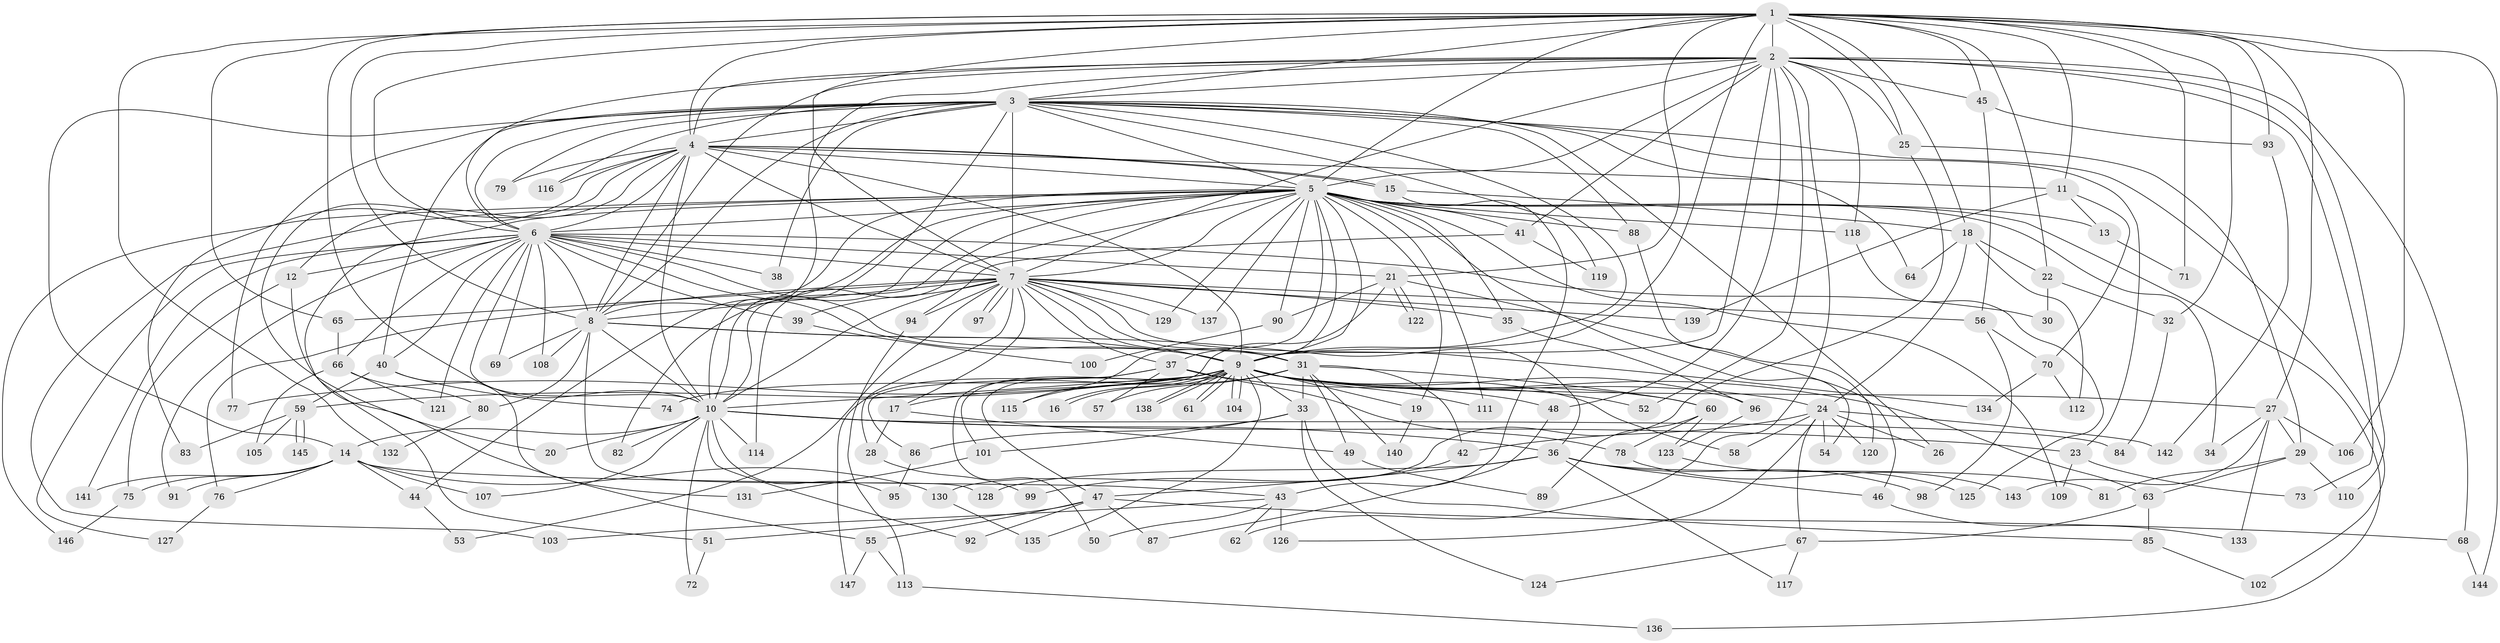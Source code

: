 // Generated by graph-tools (version 1.1) at 2025/43/03/09/25 04:43:28]
// undirected, 147 vertices, 319 edges
graph export_dot {
graph [start="1"]
  node [color=gray90,style=filled];
  1;
  2;
  3;
  4;
  5;
  6;
  7;
  8;
  9;
  10;
  11;
  12;
  13;
  14;
  15;
  16;
  17;
  18;
  19;
  20;
  21;
  22;
  23;
  24;
  25;
  26;
  27;
  28;
  29;
  30;
  31;
  32;
  33;
  34;
  35;
  36;
  37;
  38;
  39;
  40;
  41;
  42;
  43;
  44;
  45;
  46;
  47;
  48;
  49;
  50;
  51;
  52;
  53;
  54;
  55;
  56;
  57;
  58;
  59;
  60;
  61;
  62;
  63;
  64;
  65;
  66;
  67;
  68;
  69;
  70;
  71;
  72;
  73;
  74;
  75;
  76;
  77;
  78;
  79;
  80;
  81;
  82;
  83;
  84;
  85;
  86;
  87;
  88;
  89;
  90;
  91;
  92;
  93;
  94;
  95;
  96;
  97;
  98;
  99;
  100;
  101;
  102;
  103;
  104;
  105;
  106;
  107;
  108;
  109;
  110;
  111;
  112;
  113;
  114;
  115;
  116;
  117;
  118;
  119;
  120;
  121;
  122;
  123;
  124;
  125;
  126;
  127;
  128;
  129;
  130;
  131;
  132;
  133;
  134;
  135;
  136;
  137;
  138;
  139;
  140;
  141;
  142;
  143;
  144;
  145;
  146;
  147;
  1 -- 2;
  1 -- 3;
  1 -- 4;
  1 -- 5;
  1 -- 6;
  1 -- 7;
  1 -- 8;
  1 -- 9;
  1 -- 10;
  1 -- 11;
  1 -- 18;
  1 -- 21;
  1 -- 22;
  1 -- 25;
  1 -- 27;
  1 -- 32;
  1 -- 45;
  1 -- 65;
  1 -- 71;
  1 -- 93;
  1 -- 106;
  1 -- 132;
  1 -- 144;
  2 -- 3;
  2 -- 4;
  2 -- 5;
  2 -- 6;
  2 -- 7;
  2 -- 8;
  2 -- 9;
  2 -- 10;
  2 -- 25;
  2 -- 41;
  2 -- 45;
  2 -- 48;
  2 -- 52;
  2 -- 62;
  2 -- 68;
  2 -- 73;
  2 -- 110;
  2 -- 118;
  3 -- 4;
  3 -- 5;
  3 -- 6;
  3 -- 7;
  3 -- 8;
  3 -- 9;
  3 -- 10;
  3 -- 14;
  3 -- 23;
  3 -- 26;
  3 -- 38;
  3 -- 40;
  3 -- 64;
  3 -- 77;
  3 -- 79;
  3 -- 88;
  3 -- 102;
  3 -- 116;
  3 -- 119;
  4 -- 5;
  4 -- 6;
  4 -- 7;
  4 -- 8;
  4 -- 9;
  4 -- 10;
  4 -- 11;
  4 -- 12;
  4 -- 15;
  4 -- 15;
  4 -- 20;
  4 -- 79;
  4 -- 83;
  4 -- 116;
  5 -- 6;
  5 -- 7;
  5 -- 8;
  5 -- 9;
  5 -- 10;
  5 -- 13;
  5 -- 19;
  5 -- 34;
  5 -- 35;
  5 -- 37;
  5 -- 41;
  5 -- 44;
  5 -- 51;
  5 -- 54;
  5 -- 82;
  5 -- 88;
  5 -- 90;
  5 -- 103;
  5 -- 109;
  5 -- 111;
  5 -- 114;
  5 -- 115;
  5 -- 118;
  5 -- 129;
  5 -- 136;
  5 -- 137;
  5 -- 146;
  6 -- 7;
  6 -- 8;
  6 -- 9;
  6 -- 10;
  6 -- 12;
  6 -- 21;
  6 -- 30;
  6 -- 31;
  6 -- 38;
  6 -- 39;
  6 -- 40;
  6 -- 66;
  6 -- 69;
  6 -- 91;
  6 -- 108;
  6 -- 121;
  6 -- 127;
  6 -- 141;
  7 -- 8;
  7 -- 9;
  7 -- 10;
  7 -- 17;
  7 -- 28;
  7 -- 31;
  7 -- 35;
  7 -- 37;
  7 -- 39;
  7 -- 53;
  7 -- 56;
  7 -- 65;
  7 -- 76;
  7 -- 94;
  7 -- 97;
  7 -- 97;
  7 -- 129;
  7 -- 134;
  7 -- 137;
  7 -- 139;
  8 -- 9;
  8 -- 10;
  8 -- 36;
  8 -- 69;
  8 -- 80;
  8 -- 108;
  8 -- 128;
  9 -- 10;
  9 -- 16;
  9 -- 16;
  9 -- 17;
  9 -- 19;
  9 -- 24;
  9 -- 27;
  9 -- 33;
  9 -- 47;
  9 -- 52;
  9 -- 58;
  9 -- 59;
  9 -- 60;
  9 -- 61;
  9 -- 61;
  9 -- 63;
  9 -- 74;
  9 -- 77;
  9 -- 96;
  9 -- 101;
  9 -- 104;
  9 -- 104;
  9 -- 111;
  9 -- 135;
  9 -- 138;
  9 -- 138;
  10 -- 14;
  10 -- 20;
  10 -- 23;
  10 -- 36;
  10 -- 72;
  10 -- 82;
  10 -- 84;
  10 -- 92;
  10 -- 95;
  10 -- 107;
  10 -- 114;
  11 -- 13;
  11 -- 70;
  11 -- 139;
  12 -- 55;
  12 -- 75;
  13 -- 71;
  14 -- 43;
  14 -- 44;
  14 -- 75;
  14 -- 76;
  14 -- 91;
  14 -- 107;
  14 -- 130;
  14 -- 141;
  15 -- 18;
  15 -- 43;
  17 -- 28;
  17 -- 49;
  18 -- 22;
  18 -- 24;
  18 -- 64;
  18 -- 112;
  19 -- 140;
  21 -- 46;
  21 -- 50;
  21 -- 90;
  21 -- 122;
  21 -- 122;
  22 -- 30;
  22 -- 32;
  23 -- 73;
  23 -- 109;
  24 -- 26;
  24 -- 42;
  24 -- 54;
  24 -- 58;
  24 -- 67;
  24 -- 120;
  24 -- 126;
  24 -- 142;
  25 -- 29;
  25 -- 130;
  27 -- 29;
  27 -- 34;
  27 -- 106;
  27 -- 133;
  27 -- 143;
  28 -- 99;
  29 -- 63;
  29 -- 81;
  29 -- 110;
  31 -- 33;
  31 -- 42;
  31 -- 49;
  31 -- 57;
  31 -- 60;
  31 -- 115;
  31 -- 140;
  32 -- 84;
  33 -- 85;
  33 -- 86;
  33 -- 101;
  33 -- 124;
  35 -- 96;
  36 -- 46;
  36 -- 47;
  36 -- 81;
  36 -- 98;
  36 -- 117;
  36 -- 128;
  37 -- 48;
  37 -- 57;
  37 -- 78;
  37 -- 86;
  37 -- 147;
  39 -- 100;
  40 -- 59;
  40 -- 74;
  40 -- 131;
  41 -- 94;
  41 -- 119;
  42 -- 99;
  43 -- 50;
  43 -- 62;
  43 -- 103;
  43 -- 126;
  44 -- 53;
  45 -- 56;
  45 -- 93;
  46 -- 133;
  47 -- 51;
  47 -- 55;
  47 -- 68;
  47 -- 87;
  47 -- 92;
  48 -- 87;
  49 -- 89;
  51 -- 72;
  55 -- 113;
  55 -- 147;
  56 -- 70;
  56 -- 98;
  59 -- 83;
  59 -- 105;
  59 -- 145;
  59 -- 145;
  60 -- 78;
  60 -- 89;
  60 -- 123;
  63 -- 67;
  63 -- 85;
  65 -- 66;
  66 -- 80;
  66 -- 105;
  66 -- 121;
  67 -- 117;
  67 -- 124;
  68 -- 144;
  70 -- 112;
  70 -- 134;
  75 -- 146;
  76 -- 127;
  78 -- 143;
  80 -- 132;
  85 -- 102;
  86 -- 95;
  88 -- 120;
  90 -- 100;
  93 -- 142;
  94 -- 113;
  96 -- 123;
  101 -- 131;
  113 -- 136;
  118 -- 125;
  123 -- 125;
  130 -- 135;
}
